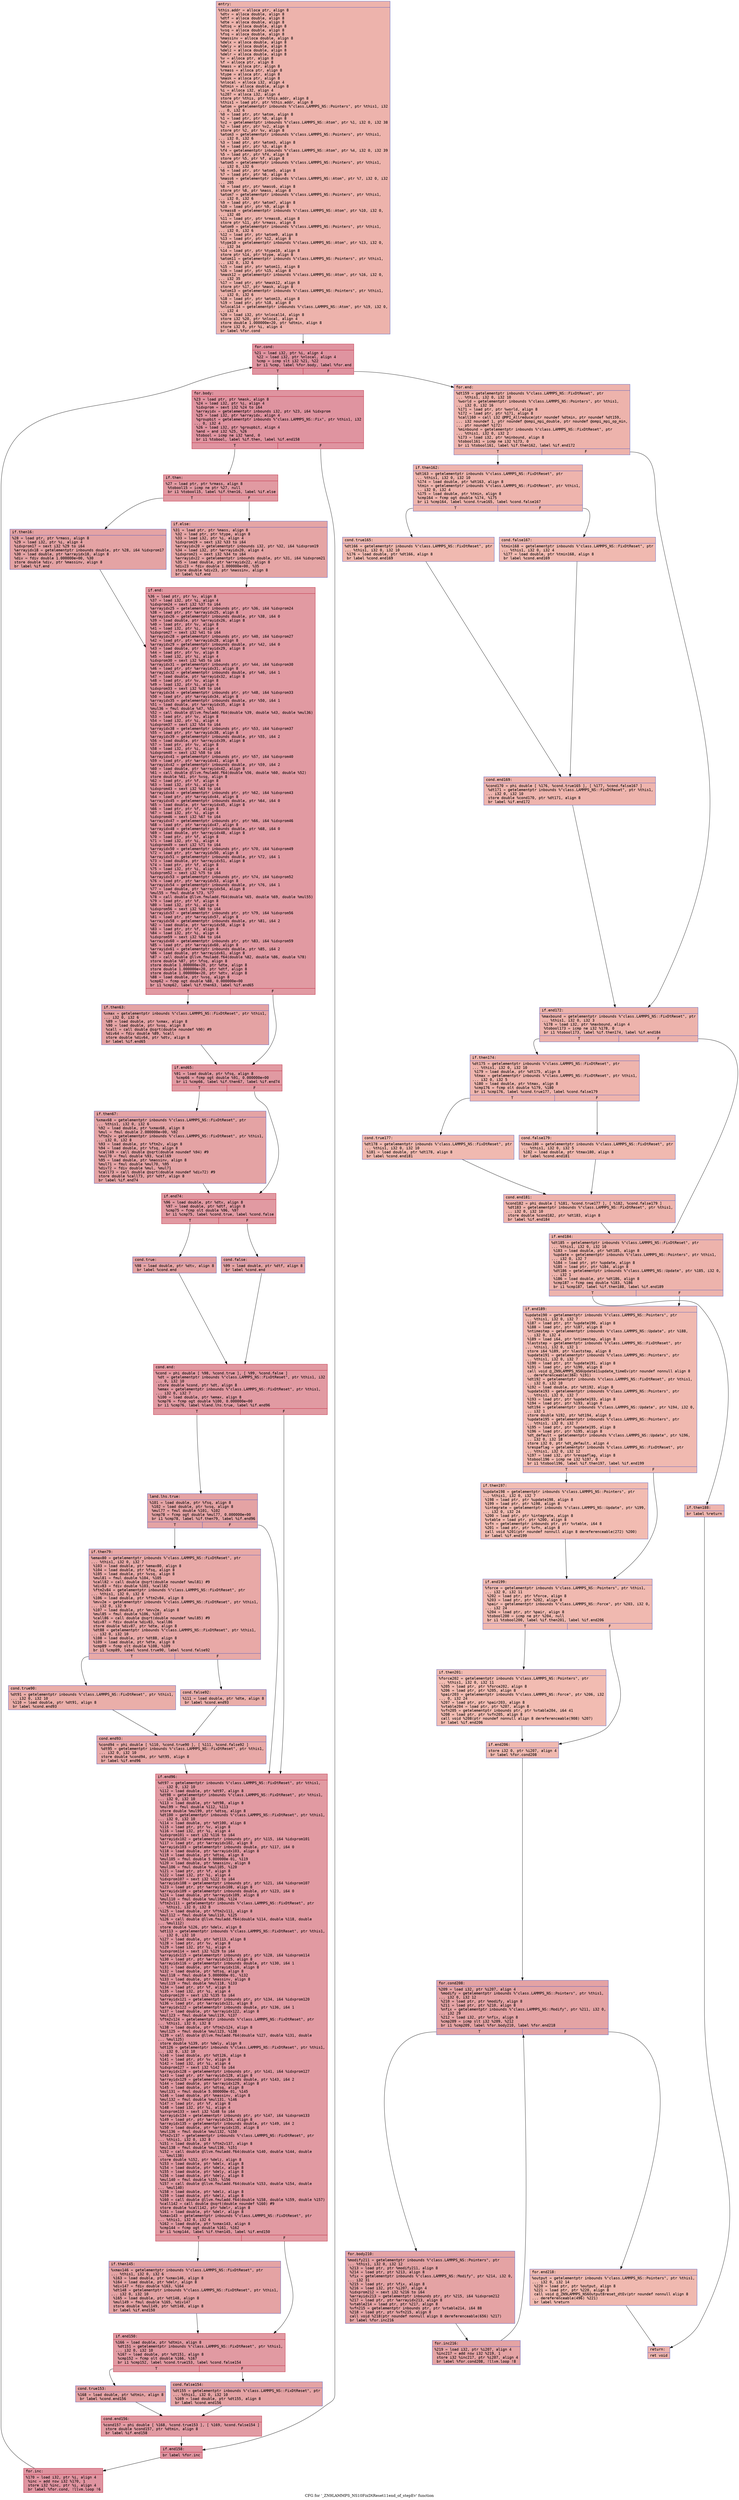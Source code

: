 digraph "CFG for '_ZN9LAMMPS_NS10FixDtReset11end_of_stepEv' function" {
	label="CFG for '_ZN9LAMMPS_NS10FixDtReset11end_of_stepEv' function";

	Node0x55ad93bd1af0 [shape=record,color="#3d50c3ff", style=filled, fillcolor="#d6524470" fontname="Courier",label="{entry:\l|  %this.addr = alloca ptr, align 8\l  %dtv = alloca double, align 8\l  %dtf = alloca double, align 8\l  %dte = alloca double, align 8\l  %dtsq = alloca double, align 8\l  %vsq = alloca double, align 8\l  %fsq = alloca double, align 8\l  %massinv = alloca double, align 8\l  %delx = alloca double, align 8\l  %dely = alloca double, align 8\l  %delz = alloca double, align 8\l  %delr = alloca double, align 8\l  %v = alloca ptr, align 8\l  %f = alloca ptr, align 8\l  %mass = alloca ptr, align 8\l  %rmass = alloca ptr, align 8\l  %type = alloca ptr, align 8\l  %mask = alloca ptr, align 8\l  %nlocal = alloca i32, align 4\l  %dtmin = alloca double, align 8\l  %i = alloca i32, align 4\l  %i207 = alloca i32, align 4\l  store ptr %this, ptr %this.addr, align 8\l  %this1 = load ptr, ptr %this.addr, align 8\l  %atom = getelementptr inbounds %\"class.LAMMPS_NS::Pointers\", ptr %this1, i32\l... 0, i32 6\l  %0 = load ptr, ptr %atom, align 8\l  %1 = load ptr, ptr %0, align 8\l  %v2 = getelementptr inbounds %\"class.LAMMPS_NS::Atom\", ptr %1, i32 0, i32 38\l  %2 = load ptr, ptr %v2, align 8\l  store ptr %2, ptr %v, align 8\l  %atom3 = getelementptr inbounds %\"class.LAMMPS_NS::Pointers\", ptr %this1,\l... i32 0, i32 6\l  %3 = load ptr, ptr %atom3, align 8\l  %4 = load ptr, ptr %3, align 8\l  %f4 = getelementptr inbounds %\"class.LAMMPS_NS::Atom\", ptr %4, i32 0, i32 39\l  %5 = load ptr, ptr %f4, align 8\l  store ptr %5, ptr %f, align 8\l  %atom5 = getelementptr inbounds %\"class.LAMMPS_NS::Pointers\", ptr %this1,\l... i32 0, i32 6\l  %6 = load ptr, ptr %atom5, align 8\l  %7 = load ptr, ptr %6, align 8\l  %mass6 = getelementptr inbounds %\"class.LAMMPS_NS::Atom\", ptr %7, i32 0, i32\l... 205\l  %8 = load ptr, ptr %mass6, align 8\l  store ptr %8, ptr %mass, align 8\l  %atom7 = getelementptr inbounds %\"class.LAMMPS_NS::Pointers\", ptr %this1,\l... i32 0, i32 6\l  %9 = load ptr, ptr %atom7, align 8\l  %10 = load ptr, ptr %9, align 8\l  %rmass8 = getelementptr inbounds %\"class.LAMMPS_NS::Atom\", ptr %10, i32 0,\l... i32 40\l  %11 = load ptr, ptr %rmass8, align 8\l  store ptr %11, ptr %rmass, align 8\l  %atom9 = getelementptr inbounds %\"class.LAMMPS_NS::Pointers\", ptr %this1,\l... i32 0, i32 6\l  %12 = load ptr, ptr %atom9, align 8\l  %13 = load ptr, ptr %12, align 8\l  %type10 = getelementptr inbounds %\"class.LAMMPS_NS::Atom\", ptr %13, i32 0,\l... i32 34\l  %14 = load ptr, ptr %type10, align 8\l  store ptr %14, ptr %type, align 8\l  %atom11 = getelementptr inbounds %\"class.LAMMPS_NS::Pointers\", ptr %this1,\l... i32 0, i32 6\l  %15 = load ptr, ptr %atom11, align 8\l  %16 = load ptr, ptr %15, align 8\l  %mask12 = getelementptr inbounds %\"class.LAMMPS_NS::Atom\", ptr %16, i32 0,\l... i32 35\l  %17 = load ptr, ptr %mask12, align 8\l  store ptr %17, ptr %mask, align 8\l  %atom13 = getelementptr inbounds %\"class.LAMMPS_NS::Pointers\", ptr %this1,\l... i32 0, i32 6\l  %18 = load ptr, ptr %atom13, align 8\l  %19 = load ptr, ptr %18, align 8\l  %nlocal14 = getelementptr inbounds %\"class.LAMMPS_NS::Atom\", ptr %19, i32 0,\l... i32 4\l  %20 = load i32, ptr %nlocal14, align 8\l  store i32 %20, ptr %nlocal, align 4\l  store double 1.000000e+20, ptr %dtmin, align 8\l  store i32 0, ptr %i, align 4\l  br label %for.cond\l}"];
	Node0x55ad93bd1af0 -> Node0x55ad93bd4d90[tooltip="entry -> for.cond\nProbability 100.00%" ];
	Node0x55ad93bd4d90 [shape=record,color="#b70d28ff", style=filled, fillcolor="#b70d2870" fontname="Courier",label="{for.cond:\l|  %21 = load i32, ptr %i, align 4\l  %22 = load i32, ptr %nlocal, align 4\l  %cmp = icmp slt i32 %21, %22\l  br i1 %cmp, label %for.body, label %for.end\l|{<s0>T|<s1>F}}"];
	Node0x55ad93bd4d90:s0 -> Node0x55ad93bd5010[tooltip="for.cond -> for.body\nProbability 96.88%" ];
	Node0x55ad93bd4d90:s1 -> Node0x55ad93bd5090[tooltip="for.cond -> for.end\nProbability 3.12%" ];
	Node0x55ad93bd5010 [shape=record,color="#b70d28ff", style=filled, fillcolor="#b70d2870" fontname="Courier",label="{for.body:\l|  %23 = load ptr, ptr %mask, align 8\l  %24 = load i32, ptr %i, align 4\l  %idxprom = sext i32 %24 to i64\l  %arrayidx = getelementptr inbounds i32, ptr %23, i64 %idxprom\l  %25 = load i32, ptr %arrayidx, align 4\l  %groupbit = getelementptr inbounds %\"class.LAMMPS_NS::Fix\", ptr %this1, i32\l... 0, i32 4\l  %26 = load i32, ptr %groupbit, align 4\l  %and = and i32 %25, %26\l  %tobool = icmp ne i32 %and, 0\l  br i1 %tobool, label %if.then, label %if.end158\l|{<s0>T|<s1>F}}"];
	Node0x55ad93bd5010:s0 -> Node0x55ad93bd5760[tooltip="for.body -> if.then\nProbability 62.50%" ];
	Node0x55ad93bd5010:s1 -> Node0x55ad93bd5df0[tooltip="for.body -> if.end158\nProbability 37.50%" ];
	Node0x55ad93bd5760 [shape=record,color="#b70d28ff", style=filled, fillcolor="#bb1b2c70" fontname="Courier",label="{if.then:\l|  %27 = load ptr, ptr %rmass, align 8\l  %tobool15 = icmp ne ptr %27, null\l  br i1 %tobool15, label %if.then16, label %if.else\l|{<s0>T|<s1>F}}"];
	Node0x55ad93bd5760:s0 -> Node0x55ad93bd6060[tooltip="if.then -> if.then16\nProbability 62.50%" ];
	Node0x55ad93bd5760:s1 -> Node0x55ad93bd60e0[tooltip="if.then -> if.else\nProbability 37.50%" ];
	Node0x55ad93bd6060 [shape=record,color="#3d50c3ff", style=filled, fillcolor="#c32e3170" fontname="Courier",label="{if.then16:\l|  %28 = load ptr, ptr %rmass, align 8\l  %29 = load i32, ptr %i, align 4\l  %idxprom17 = sext i32 %29 to i64\l  %arrayidx18 = getelementptr inbounds double, ptr %28, i64 %idxprom17\l  %30 = load double, ptr %arrayidx18, align 8\l  %div = fdiv double 1.000000e+00, %30\l  store double %div, ptr %massinv, align 8\l  br label %if.end\l}"];
	Node0x55ad93bd6060 -> Node0x55ad93bd6640[tooltip="if.then16 -> if.end\nProbability 100.00%" ];
	Node0x55ad93bd60e0 [shape=record,color="#3d50c3ff", style=filled, fillcolor="#c5333470" fontname="Courier",label="{if.else:\l|  %31 = load ptr, ptr %mass, align 8\l  %32 = load ptr, ptr %type, align 8\l  %33 = load i32, ptr %i, align 4\l  %idxprom19 = sext i32 %33 to i64\l  %arrayidx20 = getelementptr inbounds i32, ptr %32, i64 %idxprom19\l  %34 = load i32, ptr %arrayidx20, align 4\l  %idxprom21 = sext i32 %34 to i64\l  %arrayidx22 = getelementptr inbounds double, ptr %31, i64 %idxprom21\l  %35 = load double, ptr %arrayidx22, align 8\l  %div23 = fdiv double 1.000000e+00, %35\l  store double %div23, ptr %massinv, align 8\l  br label %if.end\l}"];
	Node0x55ad93bd60e0 -> Node0x55ad93bd6640[tooltip="if.else -> if.end\nProbability 100.00%" ];
	Node0x55ad93bd6640 [shape=record,color="#b70d28ff", style=filled, fillcolor="#bb1b2c70" fontname="Courier",label="{if.end:\l|  %36 = load ptr, ptr %v, align 8\l  %37 = load i32, ptr %i, align 4\l  %idxprom24 = sext i32 %37 to i64\l  %arrayidx25 = getelementptr inbounds ptr, ptr %36, i64 %idxprom24\l  %38 = load ptr, ptr %arrayidx25, align 8\l  %arrayidx26 = getelementptr inbounds double, ptr %38, i64 0\l  %39 = load double, ptr %arrayidx26, align 8\l  %40 = load ptr, ptr %v, align 8\l  %41 = load i32, ptr %i, align 4\l  %idxprom27 = sext i32 %41 to i64\l  %arrayidx28 = getelementptr inbounds ptr, ptr %40, i64 %idxprom27\l  %42 = load ptr, ptr %arrayidx28, align 8\l  %arrayidx29 = getelementptr inbounds double, ptr %42, i64 0\l  %43 = load double, ptr %arrayidx29, align 8\l  %44 = load ptr, ptr %v, align 8\l  %45 = load i32, ptr %i, align 4\l  %idxprom30 = sext i32 %45 to i64\l  %arrayidx31 = getelementptr inbounds ptr, ptr %44, i64 %idxprom30\l  %46 = load ptr, ptr %arrayidx31, align 8\l  %arrayidx32 = getelementptr inbounds double, ptr %46, i64 1\l  %47 = load double, ptr %arrayidx32, align 8\l  %48 = load ptr, ptr %v, align 8\l  %49 = load i32, ptr %i, align 4\l  %idxprom33 = sext i32 %49 to i64\l  %arrayidx34 = getelementptr inbounds ptr, ptr %48, i64 %idxprom33\l  %50 = load ptr, ptr %arrayidx34, align 8\l  %arrayidx35 = getelementptr inbounds double, ptr %50, i64 1\l  %51 = load double, ptr %arrayidx35, align 8\l  %mul36 = fmul double %47, %51\l  %52 = call double @llvm.fmuladd.f64(double %39, double %43, double %mul36)\l  %53 = load ptr, ptr %v, align 8\l  %54 = load i32, ptr %i, align 4\l  %idxprom37 = sext i32 %54 to i64\l  %arrayidx38 = getelementptr inbounds ptr, ptr %53, i64 %idxprom37\l  %55 = load ptr, ptr %arrayidx38, align 8\l  %arrayidx39 = getelementptr inbounds double, ptr %55, i64 2\l  %56 = load double, ptr %arrayidx39, align 8\l  %57 = load ptr, ptr %v, align 8\l  %58 = load i32, ptr %i, align 4\l  %idxprom40 = sext i32 %58 to i64\l  %arrayidx41 = getelementptr inbounds ptr, ptr %57, i64 %idxprom40\l  %59 = load ptr, ptr %arrayidx41, align 8\l  %arrayidx42 = getelementptr inbounds double, ptr %59, i64 2\l  %60 = load double, ptr %arrayidx42, align 8\l  %61 = call double @llvm.fmuladd.f64(double %56, double %60, double %52)\l  store double %61, ptr %vsq, align 8\l  %62 = load ptr, ptr %f, align 8\l  %63 = load i32, ptr %i, align 4\l  %idxprom43 = sext i32 %63 to i64\l  %arrayidx44 = getelementptr inbounds ptr, ptr %62, i64 %idxprom43\l  %64 = load ptr, ptr %arrayidx44, align 8\l  %arrayidx45 = getelementptr inbounds double, ptr %64, i64 0\l  %65 = load double, ptr %arrayidx45, align 8\l  %66 = load ptr, ptr %f, align 8\l  %67 = load i32, ptr %i, align 4\l  %idxprom46 = sext i32 %67 to i64\l  %arrayidx47 = getelementptr inbounds ptr, ptr %66, i64 %idxprom46\l  %68 = load ptr, ptr %arrayidx47, align 8\l  %arrayidx48 = getelementptr inbounds double, ptr %68, i64 0\l  %69 = load double, ptr %arrayidx48, align 8\l  %70 = load ptr, ptr %f, align 8\l  %71 = load i32, ptr %i, align 4\l  %idxprom49 = sext i32 %71 to i64\l  %arrayidx50 = getelementptr inbounds ptr, ptr %70, i64 %idxprom49\l  %72 = load ptr, ptr %arrayidx50, align 8\l  %arrayidx51 = getelementptr inbounds double, ptr %72, i64 1\l  %73 = load double, ptr %arrayidx51, align 8\l  %74 = load ptr, ptr %f, align 8\l  %75 = load i32, ptr %i, align 4\l  %idxprom52 = sext i32 %75 to i64\l  %arrayidx53 = getelementptr inbounds ptr, ptr %74, i64 %idxprom52\l  %76 = load ptr, ptr %arrayidx53, align 8\l  %arrayidx54 = getelementptr inbounds double, ptr %76, i64 1\l  %77 = load double, ptr %arrayidx54, align 8\l  %mul55 = fmul double %73, %77\l  %78 = call double @llvm.fmuladd.f64(double %65, double %69, double %mul55)\l  %79 = load ptr, ptr %f, align 8\l  %80 = load i32, ptr %i, align 4\l  %idxprom56 = sext i32 %80 to i64\l  %arrayidx57 = getelementptr inbounds ptr, ptr %79, i64 %idxprom56\l  %81 = load ptr, ptr %arrayidx57, align 8\l  %arrayidx58 = getelementptr inbounds double, ptr %81, i64 2\l  %82 = load double, ptr %arrayidx58, align 8\l  %83 = load ptr, ptr %f, align 8\l  %84 = load i32, ptr %i, align 4\l  %idxprom59 = sext i32 %84 to i64\l  %arrayidx60 = getelementptr inbounds ptr, ptr %83, i64 %idxprom59\l  %85 = load ptr, ptr %arrayidx60, align 8\l  %arrayidx61 = getelementptr inbounds double, ptr %85, i64 2\l  %86 = load double, ptr %arrayidx61, align 8\l  %87 = call double @llvm.fmuladd.f64(double %82, double %86, double %78)\l  store double %87, ptr %fsq, align 8\l  store double 1.000000e+20, ptr %dte, align 8\l  store double 1.000000e+20, ptr %dtf, align 8\l  store double 1.000000e+20, ptr %dtv, align 8\l  %88 = load double, ptr %vsq, align 8\l  %cmp62 = fcmp ogt double %88, 0.000000e+00\l  br i1 %cmp62, label %if.then63, label %if.end65\l|{<s0>T|<s1>F}}"];
	Node0x55ad93bd6640:s0 -> Node0x55ad93bdb7d0[tooltip="if.end -> if.then63\nProbability 50.00%" ];
	Node0x55ad93bd6640:s1 -> Node0x55ad93bdb820[tooltip="if.end -> if.end65\nProbability 50.00%" ];
	Node0x55ad93bdb7d0 [shape=record,color="#3d50c3ff", style=filled, fillcolor="#c32e3170" fontname="Courier",label="{if.then63:\l|  %xmax = getelementptr inbounds %\"class.LAMMPS_NS::FixDtReset\", ptr %this1,\l... i32 0, i32 6\l  %89 = load double, ptr %xmax, align 8\l  %90 = load double, ptr %vsq, align 8\l  %call = call double @sqrt(double noundef %90) #9\l  %div64 = fdiv double %89, %call\l  store double %div64, ptr %dtv, align 8\l  br label %if.end65\l}"];
	Node0x55ad93bdb7d0 -> Node0x55ad93bdb820[tooltip="if.then63 -> if.end65\nProbability 100.00%" ];
	Node0x55ad93bdb820 [shape=record,color="#b70d28ff", style=filled, fillcolor="#bb1b2c70" fontname="Courier",label="{if.end65:\l|  %91 = load double, ptr %fsq, align 8\l  %cmp66 = fcmp ogt double %91, 0.000000e+00\l  br i1 %cmp66, label %if.then67, label %if.end74\l|{<s0>T|<s1>F}}"];
	Node0x55ad93bdb820:s0 -> Node0x55ad93bdbf80[tooltip="if.end65 -> if.then67\nProbability 50.00%" ];
	Node0x55ad93bdb820:s1 -> Node0x55ad93bdc000[tooltip="if.end65 -> if.end74\nProbability 50.00%" ];
	Node0x55ad93bdbf80 [shape=record,color="#3d50c3ff", style=filled, fillcolor="#c32e3170" fontname="Courier",label="{if.then67:\l|  %xmax68 = getelementptr inbounds %\"class.LAMMPS_NS::FixDtReset\", ptr\l... %this1, i32 0, i32 6\l  %92 = load double, ptr %xmax68, align 8\l  %mul = fmul double 2.000000e+00, %92\l  %ftm2v = getelementptr inbounds %\"class.LAMMPS_NS::FixDtReset\", ptr %this1,\l... i32 0, i32 8\l  %93 = load double, ptr %ftm2v, align 8\l  %94 = load double, ptr %fsq, align 8\l  %call69 = call double @sqrt(double noundef %94) #9\l  %mul70 = fmul double %93, %call69\l  %95 = load double, ptr %massinv, align 8\l  %mul71 = fmul double %mul70, %95\l  %div72 = fdiv double %mul, %mul71\l  %call73 = call double @sqrt(double noundef %div72) #9\l  store double %call73, ptr %dtf, align 8\l  br label %if.end74\l}"];
	Node0x55ad93bdbf80 -> Node0x55ad93bdc000[tooltip="if.then67 -> if.end74\nProbability 100.00%" ];
	Node0x55ad93bdc000 [shape=record,color="#b70d28ff", style=filled, fillcolor="#bb1b2c70" fontname="Courier",label="{if.end74:\l|  %96 = load double, ptr %dtv, align 8\l  %97 = load double, ptr %dtf, align 8\l  %cmp75 = fcmp olt double %96, %97\l  br i1 %cmp75, label %cond.true, label %cond.false\l|{<s0>T|<s1>F}}"];
	Node0x55ad93bdc000:s0 -> Node0x55ad93bd80b0[tooltip="if.end74 -> cond.true\nProbability 50.00%" ];
	Node0x55ad93bdc000:s1 -> Node0x55ad93bd8130[tooltip="if.end74 -> cond.false\nProbability 50.00%" ];
	Node0x55ad93bd80b0 [shape=record,color="#3d50c3ff", style=filled, fillcolor="#c32e3170" fontname="Courier",label="{cond.true:\l|  %98 = load double, ptr %dtv, align 8\l  br label %cond.end\l}"];
	Node0x55ad93bd80b0 -> Node0x55ad93bd82e0[tooltip="cond.true -> cond.end\nProbability 100.00%" ];
	Node0x55ad93bd8130 [shape=record,color="#3d50c3ff", style=filled, fillcolor="#c32e3170" fontname="Courier",label="{cond.false:\l|  %99 = load double, ptr %dtf, align 8\l  br label %cond.end\l}"];
	Node0x55ad93bd8130 -> Node0x55ad93bd82e0[tooltip="cond.false -> cond.end\nProbability 100.00%" ];
	Node0x55ad93bd82e0 [shape=record,color="#b70d28ff", style=filled, fillcolor="#bb1b2c70" fontname="Courier",label="{cond.end:\l|  %cond = phi double [ %98, %cond.true ], [ %99, %cond.false ]\l  %dt = getelementptr inbounds %\"class.LAMMPS_NS::FixDtReset\", ptr %this1, i32\l... 0, i32 10\l  store double %cond, ptr %dt, align 8\l  %emax = getelementptr inbounds %\"class.LAMMPS_NS::FixDtReset\", ptr %this1,\l... i32 0, i32 7\l  %100 = load double, ptr %emax, align 8\l  %cmp76 = fcmp ogt double %100, 0.000000e+00\l  br i1 %cmp76, label %land.lhs.true, label %if.end96\l|{<s0>T|<s1>F}}"];
	Node0x55ad93bd82e0:s0 -> Node0x55ad93bddd40[tooltip="cond.end -> land.lhs.true\nProbability 50.00%" ];
	Node0x55ad93bd82e0:s1 -> Node0x55ad93bdde20[tooltip="cond.end -> if.end96\nProbability 50.00%" ];
	Node0x55ad93bddd40 [shape=record,color="#3d50c3ff", style=filled, fillcolor="#c32e3170" fontname="Courier",label="{land.lhs.true:\l|  %101 = load double, ptr %fsq, align 8\l  %102 = load double, ptr %vsq, align 8\l  %mul77 = fmul double %101, %102\l  %cmp78 = fcmp ogt double %mul77, 0.000000e+00\l  br i1 %cmp78, label %if.then79, label %if.end96\l|{<s0>T|<s1>F}}"];
	Node0x55ad93bddd40:s0 -> Node0x55ad93bde210[tooltip="land.lhs.true -> if.then79\nProbability 50.00%" ];
	Node0x55ad93bddd40:s1 -> Node0x55ad93bdde20[tooltip="land.lhs.true -> if.end96\nProbability 50.00%" ];
	Node0x55ad93bde210 [shape=record,color="#3d50c3ff", style=filled, fillcolor="#ca3b3770" fontname="Courier",label="{if.then79:\l|  %emax80 = getelementptr inbounds %\"class.LAMMPS_NS::FixDtReset\", ptr\l... %this1, i32 0, i32 7\l  %103 = load double, ptr %emax80, align 8\l  %104 = load double, ptr %fsq, align 8\l  %105 = load double, ptr %vsq, align 8\l  %mul81 = fmul double %104, %105\l  %call82 = call double @sqrt(double noundef %mul81) #9\l  %div83 = fdiv double %103, %call82\l  %ftm2v84 = getelementptr inbounds %\"class.LAMMPS_NS::FixDtReset\", ptr\l... %this1, i32 0, i32 8\l  %106 = load double, ptr %ftm2v84, align 8\l  %mvv2e = getelementptr inbounds %\"class.LAMMPS_NS::FixDtReset\", ptr %this1,\l... i32 0, i32 9\l  %107 = load double, ptr %mvv2e, align 8\l  %mul85 = fmul double %106, %107\l  %call86 = call double @sqrt(double noundef %mul85) #9\l  %div87 = fdiv double %div83, %call86\l  store double %div87, ptr %dte, align 8\l  %dt88 = getelementptr inbounds %\"class.LAMMPS_NS::FixDtReset\", ptr %this1,\l... i32 0, i32 10\l  %108 = load double, ptr %dt88, align 8\l  %109 = load double, ptr %dte, align 8\l  %cmp89 = fcmp olt double %108, %109\l  br i1 %cmp89, label %cond.true90, label %cond.false92\l|{<s0>T|<s1>F}}"];
	Node0x55ad93bde210:s0 -> Node0x55ad93bdf0b0[tooltip="if.then79 -> cond.true90\nProbability 50.00%" ];
	Node0x55ad93bde210:s1 -> Node0x55ad93bdf130[tooltip="if.then79 -> cond.false92\nProbability 50.00%" ];
	Node0x55ad93bdf0b0 [shape=record,color="#3d50c3ff", style=filled, fillcolor="#d0473d70" fontname="Courier",label="{cond.true90:\l|  %dt91 = getelementptr inbounds %\"class.LAMMPS_NS::FixDtReset\", ptr %this1,\l... i32 0, i32 10\l  %110 = load double, ptr %dt91, align 8\l  br label %cond.end93\l}"];
	Node0x55ad93bdf0b0 -> Node0x55ad93bdf420[tooltip="cond.true90 -> cond.end93\nProbability 100.00%" ];
	Node0x55ad93bdf130 [shape=record,color="#3d50c3ff", style=filled, fillcolor="#d0473d70" fontname="Courier",label="{cond.false92:\l|  %111 = load double, ptr %dte, align 8\l  br label %cond.end93\l}"];
	Node0x55ad93bdf130 -> Node0x55ad93bdf420[tooltip="cond.false92 -> cond.end93\nProbability 100.00%" ];
	Node0x55ad93bdf420 [shape=record,color="#3d50c3ff", style=filled, fillcolor="#ca3b3770" fontname="Courier",label="{cond.end93:\l|  %cond94 = phi double [ %110, %cond.true90 ], [ %111, %cond.false92 ]\l  %dt95 = getelementptr inbounds %\"class.LAMMPS_NS::FixDtReset\", ptr %this1,\l... i32 0, i32 10\l  store double %cond94, ptr %dt95, align 8\l  br label %if.end96\l}"];
	Node0x55ad93bdf420 -> Node0x55ad93bdde20[tooltip="cond.end93 -> if.end96\nProbability 100.00%" ];
	Node0x55ad93bdde20 [shape=record,color="#b70d28ff", style=filled, fillcolor="#bb1b2c70" fontname="Courier",label="{if.end96:\l|  %dt97 = getelementptr inbounds %\"class.LAMMPS_NS::FixDtReset\", ptr %this1,\l... i32 0, i32 10\l  %112 = load double, ptr %dt97, align 8\l  %dt98 = getelementptr inbounds %\"class.LAMMPS_NS::FixDtReset\", ptr %this1,\l... i32 0, i32 10\l  %113 = load double, ptr %dt98, align 8\l  %mul99 = fmul double %112, %113\l  store double %mul99, ptr %dtsq, align 8\l  %dt100 = getelementptr inbounds %\"class.LAMMPS_NS::FixDtReset\", ptr %this1,\l... i32 0, i32 10\l  %114 = load double, ptr %dt100, align 8\l  %115 = load ptr, ptr %v, align 8\l  %116 = load i32, ptr %i, align 4\l  %idxprom101 = sext i32 %116 to i64\l  %arrayidx102 = getelementptr inbounds ptr, ptr %115, i64 %idxprom101\l  %117 = load ptr, ptr %arrayidx102, align 8\l  %arrayidx103 = getelementptr inbounds double, ptr %117, i64 0\l  %118 = load double, ptr %arrayidx103, align 8\l  %119 = load double, ptr %dtsq, align 8\l  %mul105 = fmul double 5.000000e-01, %119\l  %120 = load double, ptr %massinv, align 8\l  %mul106 = fmul double %mul105, %120\l  %121 = load ptr, ptr %f, align 8\l  %122 = load i32, ptr %i, align 4\l  %idxprom107 = sext i32 %122 to i64\l  %arrayidx108 = getelementptr inbounds ptr, ptr %121, i64 %idxprom107\l  %123 = load ptr, ptr %arrayidx108, align 8\l  %arrayidx109 = getelementptr inbounds double, ptr %123, i64 0\l  %124 = load double, ptr %arrayidx109, align 8\l  %mul110 = fmul double %mul106, %124\l  %ftm2v111 = getelementptr inbounds %\"class.LAMMPS_NS::FixDtReset\", ptr\l... %this1, i32 0, i32 8\l  %125 = load double, ptr %ftm2v111, align 8\l  %mul112 = fmul double %mul110, %125\l  %126 = call double @llvm.fmuladd.f64(double %114, double %118, double\l... %mul112)\l  store double %126, ptr %delx, align 8\l  %dt113 = getelementptr inbounds %\"class.LAMMPS_NS::FixDtReset\", ptr %this1,\l... i32 0, i32 10\l  %127 = load double, ptr %dt113, align 8\l  %128 = load ptr, ptr %v, align 8\l  %129 = load i32, ptr %i, align 4\l  %idxprom114 = sext i32 %129 to i64\l  %arrayidx115 = getelementptr inbounds ptr, ptr %128, i64 %idxprom114\l  %130 = load ptr, ptr %arrayidx115, align 8\l  %arrayidx116 = getelementptr inbounds double, ptr %130, i64 1\l  %131 = load double, ptr %arrayidx116, align 8\l  %132 = load double, ptr %dtsq, align 8\l  %mul118 = fmul double 5.000000e-01, %132\l  %133 = load double, ptr %massinv, align 8\l  %mul119 = fmul double %mul118, %133\l  %134 = load ptr, ptr %f, align 8\l  %135 = load i32, ptr %i, align 4\l  %idxprom120 = sext i32 %135 to i64\l  %arrayidx121 = getelementptr inbounds ptr, ptr %134, i64 %idxprom120\l  %136 = load ptr, ptr %arrayidx121, align 8\l  %arrayidx122 = getelementptr inbounds double, ptr %136, i64 1\l  %137 = load double, ptr %arrayidx122, align 8\l  %mul123 = fmul double %mul119, %137\l  %ftm2v124 = getelementptr inbounds %\"class.LAMMPS_NS::FixDtReset\", ptr\l... %this1, i32 0, i32 8\l  %138 = load double, ptr %ftm2v124, align 8\l  %mul125 = fmul double %mul123, %138\l  %139 = call double @llvm.fmuladd.f64(double %127, double %131, double\l... %mul125)\l  store double %139, ptr %dely, align 8\l  %dt126 = getelementptr inbounds %\"class.LAMMPS_NS::FixDtReset\", ptr %this1,\l... i32 0, i32 10\l  %140 = load double, ptr %dt126, align 8\l  %141 = load ptr, ptr %v, align 8\l  %142 = load i32, ptr %i, align 4\l  %idxprom127 = sext i32 %142 to i64\l  %arrayidx128 = getelementptr inbounds ptr, ptr %141, i64 %idxprom127\l  %143 = load ptr, ptr %arrayidx128, align 8\l  %arrayidx129 = getelementptr inbounds double, ptr %143, i64 2\l  %144 = load double, ptr %arrayidx129, align 8\l  %145 = load double, ptr %dtsq, align 8\l  %mul131 = fmul double 5.000000e-01, %145\l  %146 = load double, ptr %massinv, align 8\l  %mul132 = fmul double %mul131, %146\l  %147 = load ptr, ptr %f, align 8\l  %148 = load i32, ptr %i, align 4\l  %idxprom133 = sext i32 %148 to i64\l  %arrayidx134 = getelementptr inbounds ptr, ptr %147, i64 %idxprom133\l  %149 = load ptr, ptr %arrayidx134, align 8\l  %arrayidx135 = getelementptr inbounds double, ptr %149, i64 2\l  %150 = load double, ptr %arrayidx135, align 8\l  %mul136 = fmul double %mul132, %150\l  %ftm2v137 = getelementptr inbounds %\"class.LAMMPS_NS::FixDtReset\", ptr\l... %this1, i32 0, i32 8\l  %151 = load double, ptr %ftm2v137, align 8\l  %mul138 = fmul double %mul136, %151\l  %152 = call double @llvm.fmuladd.f64(double %140, double %144, double\l... %mul138)\l  store double %152, ptr %delz, align 8\l  %153 = load double, ptr %delx, align 8\l  %154 = load double, ptr %delx, align 8\l  %155 = load double, ptr %dely, align 8\l  %156 = load double, ptr %dely, align 8\l  %mul140 = fmul double %155, %156\l  %157 = call double @llvm.fmuladd.f64(double %153, double %154, double\l... %mul140)\l  %158 = load double, ptr %delz, align 8\l  %159 = load double, ptr %delz, align 8\l  %160 = call double @llvm.fmuladd.f64(double %158, double %159, double %157)\l  %call142 = call double @sqrt(double noundef %160) #9\l  store double %call142, ptr %delr, align 8\l  %161 = load double, ptr %delr, align 8\l  %xmax143 = getelementptr inbounds %\"class.LAMMPS_NS::FixDtReset\", ptr\l... %this1, i32 0, i32 6\l  %162 = load double, ptr %xmax143, align 8\l  %cmp144 = fcmp ogt double %161, %162\l  br i1 %cmp144, label %if.then145, label %if.end150\l|{<s0>T|<s1>F}}"];
	Node0x55ad93bdde20:s0 -> Node0x55ad93be3730[tooltip="if.end96 -> if.then145\nProbability 50.00%" ];
	Node0x55ad93bdde20:s1 -> Node0x55ad93be3780[tooltip="if.end96 -> if.end150\nProbability 50.00%" ];
	Node0x55ad93be3730 [shape=record,color="#3d50c3ff", style=filled, fillcolor="#c32e3170" fontname="Courier",label="{if.then145:\l|  %xmax146 = getelementptr inbounds %\"class.LAMMPS_NS::FixDtReset\", ptr\l... %this1, i32 0, i32 6\l  %163 = load double, ptr %xmax146, align 8\l  %164 = load double, ptr %delr, align 8\l  %div147 = fdiv double %163, %164\l  %dt148 = getelementptr inbounds %\"class.LAMMPS_NS::FixDtReset\", ptr %this1,\l... i32 0, i32 10\l  %165 = load double, ptr %dt148, align 8\l  %mul149 = fmul double %165, %div147\l  store double %mul149, ptr %dt148, align 8\l  br label %if.end150\l}"];
	Node0x55ad93be3730 -> Node0x55ad93be3780[tooltip="if.then145 -> if.end150\nProbability 100.00%" ];
	Node0x55ad93be3780 [shape=record,color="#b70d28ff", style=filled, fillcolor="#bb1b2c70" fontname="Courier",label="{if.end150:\l|  %166 = load double, ptr %dtmin, align 8\l  %dt151 = getelementptr inbounds %\"class.LAMMPS_NS::FixDtReset\", ptr %this1,\l... i32 0, i32 10\l  %167 = load double, ptr %dt151, align 8\l  %cmp152 = fcmp olt double %166, %167\l  br i1 %cmp152, label %cond.true153, label %cond.false154\l|{<s0>T|<s1>F}}"];
	Node0x55ad93be3780:s0 -> Node0x55ad93bdb020[tooltip="if.end150 -> cond.true153\nProbability 50.00%" ];
	Node0x55ad93be3780:s1 -> Node0x55ad93bdb0a0[tooltip="if.end150 -> cond.false154\nProbability 50.00%" ];
	Node0x55ad93bdb020 [shape=record,color="#3d50c3ff", style=filled, fillcolor="#c32e3170" fontname="Courier",label="{cond.true153:\l|  %168 = load double, ptr %dtmin, align 8\l  br label %cond.end156\l}"];
	Node0x55ad93bdb020 -> Node0x55ad93bdb250[tooltip="cond.true153 -> cond.end156\nProbability 100.00%" ];
	Node0x55ad93bdb0a0 [shape=record,color="#3d50c3ff", style=filled, fillcolor="#c32e3170" fontname="Courier",label="{cond.false154:\l|  %dt155 = getelementptr inbounds %\"class.LAMMPS_NS::FixDtReset\", ptr\l... %this1, i32 0, i32 10\l  %169 = load double, ptr %dt155, align 8\l  br label %cond.end156\l}"];
	Node0x55ad93bdb0a0 -> Node0x55ad93bdb250[tooltip="cond.false154 -> cond.end156\nProbability 100.00%" ];
	Node0x55ad93bdb250 [shape=record,color="#b70d28ff", style=filled, fillcolor="#bb1b2c70" fontname="Courier",label="{cond.end156:\l|  %cond157 = phi double [ %168, %cond.true153 ], [ %169, %cond.false154 ]\l  store double %cond157, ptr %dtmin, align 8\l  br label %if.end158\l}"];
	Node0x55ad93bdb250 -> Node0x55ad93bd5df0[tooltip="cond.end156 -> if.end158\nProbability 100.00%" ];
	Node0x55ad93bd5df0 [shape=record,color="#b70d28ff", style=filled, fillcolor="#b70d2870" fontname="Courier",label="{if.end158:\l|  br label %for.inc\l}"];
	Node0x55ad93bd5df0 -> Node0x55ad93be5360[tooltip="if.end158 -> for.inc\nProbability 100.00%" ];
	Node0x55ad93be5360 [shape=record,color="#b70d28ff", style=filled, fillcolor="#b70d2870" fontname="Courier",label="{for.inc:\l|  %170 = load i32, ptr %i, align 4\l  %inc = add nsw i32 %170, 1\l  store i32 %inc, ptr %i, align 4\l  br label %for.cond, !llvm.loop !6\l}"];
	Node0x55ad93be5360 -> Node0x55ad93bd4d90[tooltip="for.inc -> for.cond\nProbability 100.00%" ];
	Node0x55ad93bd5090 [shape=record,color="#3d50c3ff", style=filled, fillcolor="#d6524470" fontname="Courier",label="{for.end:\l|  %dt159 = getelementptr inbounds %\"class.LAMMPS_NS::FixDtReset\", ptr\l... %this1, i32 0, i32 10\l  %world = getelementptr inbounds %\"class.LAMMPS_NS::Pointers\", ptr %this1,\l... i32 0, i32 16\l  %171 = load ptr, ptr %world, align 8\l  %172 = load ptr, ptr %171, align 8\l  %call160 = call i32 @MPI_Allreduce(ptr noundef %dtmin, ptr noundef %dt159,\l... i32 noundef 1, ptr noundef @ompi_mpi_double, ptr noundef @ompi_mpi_op_min,\l... ptr noundef %172)\l  %minbound = getelementptr inbounds %\"class.LAMMPS_NS::FixDtReset\", ptr\l... %this1, i32 0, i32 2\l  %173 = load i32, ptr %minbound, align 8\l  %tobool161 = icmp ne i32 %173, 0\l  br i1 %tobool161, label %if.then162, label %if.end172\l|{<s0>T|<s1>F}}"];
	Node0x55ad93bd5090:s0 -> Node0x55ad93be6530[tooltip="for.end -> if.then162\nProbability 62.50%" ];
	Node0x55ad93bd5090:s1 -> Node0x55ad93be65b0[tooltip="for.end -> if.end172\nProbability 37.50%" ];
	Node0x55ad93be6530 [shape=record,color="#3d50c3ff", style=filled, fillcolor="#d8564670" fontname="Courier",label="{if.then162:\l|  %dt163 = getelementptr inbounds %\"class.LAMMPS_NS::FixDtReset\", ptr\l... %this1, i32 0, i32 10\l  %174 = load double, ptr %dt163, align 8\l  %tmin = getelementptr inbounds %\"class.LAMMPS_NS::FixDtReset\", ptr %this1,\l... i32 0, i32 4\l  %175 = load double, ptr %tmin, align 8\l  %cmp164 = fcmp ogt double %174, %175\l  br i1 %cmp164, label %cond.true165, label %cond.false167\l|{<s0>T|<s1>F}}"];
	Node0x55ad93be6530:s0 -> Node0x55ad93be6a90[tooltip="if.then162 -> cond.true165\nProbability 50.00%" ];
	Node0x55ad93be6530:s1 -> Node0x55ad93be6b10[tooltip="if.then162 -> cond.false167\nProbability 50.00%" ];
	Node0x55ad93be6a90 [shape=record,color="#3d50c3ff", style=filled, fillcolor="#de614d70" fontname="Courier",label="{cond.true165:\l|  %dt166 = getelementptr inbounds %\"class.LAMMPS_NS::FixDtReset\", ptr\l... %this1, i32 0, i32 10\l  %176 = load double, ptr %dt166, align 8\l  br label %cond.end169\l}"];
	Node0x55ad93be6a90 -> Node0x55ad93be6e00[tooltip="cond.true165 -> cond.end169\nProbability 100.00%" ];
	Node0x55ad93be6b10 [shape=record,color="#3d50c3ff", style=filled, fillcolor="#de614d70" fontname="Courier",label="{cond.false167:\l|  %tmin168 = getelementptr inbounds %\"class.LAMMPS_NS::FixDtReset\", ptr\l... %this1, i32 0, i32 4\l  %177 = load double, ptr %tmin168, align 8\l  br label %cond.end169\l}"];
	Node0x55ad93be6b10 -> Node0x55ad93be6e00[tooltip="cond.false167 -> cond.end169\nProbability 100.00%" ];
	Node0x55ad93be6e00 [shape=record,color="#3d50c3ff", style=filled, fillcolor="#d8564670" fontname="Courier",label="{cond.end169:\l|  %cond170 = phi double [ %176, %cond.true165 ], [ %177, %cond.false167 ]\l  %dt171 = getelementptr inbounds %\"class.LAMMPS_NS::FixDtReset\", ptr %this1,\l... i32 0, i32 10\l  store double %cond170, ptr %dt171, align 8\l  br label %if.end172\l}"];
	Node0x55ad93be6e00 -> Node0x55ad93be65b0[tooltip="cond.end169 -> if.end172\nProbability 100.00%" ];
	Node0x55ad93be65b0 [shape=record,color="#3d50c3ff", style=filled, fillcolor="#d6524470" fontname="Courier",label="{if.end172:\l|  %maxbound = getelementptr inbounds %\"class.LAMMPS_NS::FixDtReset\", ptr\l... %this1, i32 0, i32 3\l  %178 = load i32, ptr %maxbound, align 4\l  %tobool173 = icmp ne i32 %178, 0\l  br i1 %tobool173, label %if.then174, label %if.end184\l|{<s0>T|<s1>F}}"];
	Node0x55ad93be65b0:s0 -> Node0x55ad93be7500[tooltip="if.end172 -> if.then174\nProbability 62.50%" ];
	Node0x55ad93be65b0:s1 -> Node0x55ad93be7580[tooltip="if.end172 -> if.end184\nProbability 37.50%" ];
	Node0x55ad93be7500 [shape=record,color="#3d50c3ff", style=filled, fillcolor="#d8564670" fontname="Courier",label="{if.then174:\l|  %dt175 = getelementptr inbounds %\"class.LAMMPS_NS::FixDtReset\", ptr\l... %this1, i32 0, i32 10\l  %179 = load double, ptr %dt175, align 8\l  %tmax = getelementptr inbounds %\"class.LAMMPS_NS::FixDtReset\", ptr %this1,\l... i32 0, i32 5\l  %180 = load double, ptr %tmax, align 8\l  %cmp176 = fcmp olt double %179, %180\l  br i1 %cmp176, label %cond.true177, label %cond.false179\l|{<s0>T|<s1>F}}"];
	Node0x55ad93be7500:s0 -> Node0x55ad93be7a80[tooltip="if.then174 -> cond.true177\nProbability 50.00%" ];
	Node0x55ad93be7500:s1 -> Node0x55ad93be7b00[tooltip="if.then174 -> cond.false179\nProbability 50.00%" ];
	Node0x55ad93be7a80 [shape=record,color="#3d50c3ff", style=filled, fillcolor="#de614d70" fontname="Courier",label="{cond.true177:\l|  %dt178 = getelementptr inbounds %\"class.LAMMPS_NS::FixDtReset\", ptr\l... %this1, i32 0, i32 10\l  %181 = load double, ptr %dt178, align 8\l  br label %cond.end181\l}"];
	Node0x55ad93be7a80 -> Node0x55ad93be7df0[tooltip="cond.true177 -> cond.end181\nProbability 100.00%" ];
	Node0x55ad93be7b00 [shape=record,color="#3d50c3ff", style=filled, fillcolor="#de614d70" fontname="Courier",label="{cond.false179:\l|  %tmax180 = getelementptr inbounds %\"class.LAMMPS_NS::FixDtReset\", ptr\l... %this1, i32 0, i32 5\l  %182 = load double, ptr %tmax180, align 8\l  br label %cond.end181\l}"];
	Node0x55ad93be7b00 -> Node0x55ad93be7df0[tooltip="cond.false179 -> cond.end181\nProbability 100.00%" ];
	Node0x55ad93be7df0 [shape=record,color="#3d50c3ff", style=filled, fillcolor="#d8564670" fontname="Courier",label="{cond.end181:\l|  %cond182 = phi double [ %181, %cond.true177 ], [ %182, %cond.false179 ]\l  %dt183 = getelementptr inbounds %\"class.LAMMPS_NS::FixDtReset\", ptr %this1,\l... i32 0, i32 10\l  store double %cond182, ptr %dt183, align 8\l  br label %if.end184\l}"];
	Node0x55ad93be7df0 -> Node0x55ad93be7580[tooltip="cond.end181 -> if.end184\nProbability 100.00%" ];
	Node0x55ad93be7580 [shape=record,color="#3d50c3ff", style=filled, fillcolor="#d6524470" fontname="Courier",label="{if.end184:\l|  %dt185 = getelementptr inbounds %\"class.LAMMPS_NS::FixDtReset\", ptr\l... %this1, i32 0, i32 10\l  %183 = load double, ptr %dt185, align 8\l  %update = getelementptr inbounds %\"class.LAMMPS_NS::Pointers\", ptr %this1,\l... i32 0, i32 7\l  %184 = load ptr, ptr %update, align 8\l  %185 = load ptr, ptr %184, align 8\l  %dt186 = getelementptr inbounds %\"class.LAMMPS_NS::Update\", ptr %185, i32 0,\l... i32 1\l  %186 = load double, ptr %dt186, align 8\l  %cmp187 = fcmp oeq double %183, %186\l  br i1 %cmp187, label %if.then188, label %if.end189\l|{<s0>T|<s1>F}}"];
	Node0x55ad93be7580:s0 -> Node0x55ad93be8810[tooltip="if.end184 -> if.then188\nProbability 62.50%" ];
	Node0x55ad93be7580:s1 -> Node0x55ad93be8890[tooltip="if.end184 -> if.end189\nProbability 37.50%" ];
	Node0x55ad93be8810 [shape=record,color="#3d50c3ff", style=filled, fillcolor="#d8564670" fontname="Courier",label="{if.then188:\l|  br label %return\l}"];
	Node0x55ad93be8810 -> Node0x55ad93be8a20[tooltip="if.then188 -> return\nProbability 100.00%" ];
	Node0x55ad93be8890 [shape=record,color="#3d50c3ff", style=filled, fillcolor="#de614d70" fontname="Courier",label="{if.end189:\l|  %update190 = getelementptr inbounds %\"class.LAMMPS_NS::Pointers\", ptr\l... %this1, i32 0, i32 7\l  %187 = load ptr, ptr %update190, align 8\l  %188 = load ptr, ptr %187, align 8\l  %ntimestep = getelementptr inbounds %\"class.LAMMPS_NS::Update\", ptr %188,\l... i32 0, i32 4\l  %189 = load i64, ptr %ntimestep, align 8\l  %laststep = getelementptr inbounds %\"class.LAMMPS_NS::FixDtReset\", ptr\l... %this1, i32 0, i32 1\l  store i64 %189, ptr %laststep, align 8\l  %update191 = getelementptr inbounds %\"class.LAMMPS_NS::Pointers\", ptr\l... %this1, i32 0, i32 7\l  %190 = load ptr, ptr %update191, align 8\l  %191 = load ptr, ptr %190, align 8\l  call void @_ZN9LAMMPS_NS6Update11update_timeEv(ptr noundef nonnull align 8\l... dereferenceable(384) %191)\l  %dt192 = getelementptr inbounds %\"class.LAMMPS_NS::FixDtReset\", ptr %this1,\l... i32 0, i32 10\l  %192 = load double, ptr %dt192, align 8\l  %update193 = getelementptr inbounds %\"class.LAMMPS_NS::Pointers\", ptr\l... %this1, i32 0, i32 7\l  %193 = load ptr, ptr %update193, align 8\l  %194 = load ptr, ptr %193, align 8\l  %dt194 = getelementptr inbounds %\"class.LAMMPS_NS::Update\", ptr %194, i32 0,\l... i32 1\l  store double %192, ptr %dt194, align 8\l  %update195 = getelementptr inbounds %\"class.LAMMPS_NS::Pointers\", ptr\l... %this1, i32 0, i32 7\l  %195 = load ptr, ptr %update195, align 8\l  %196 = load ptr, ptr %195, align 8\l  %dt_default = getelementptr inbounds %\"class.LAMMPS_NS::Update\", ptr %196,\l... i32 0, i32 18\l  store i32 0, ptr %dt_default, align 4\l  %respaflag = getelementptr inbounds %\"class.LAMMPS_NS::FixDtReset\", ptr\l... %this1, i32 0, i32 12\l  %197 = load i32, ptr %respaflag, align 8\l  %tobool196 = icmp ne i32 %197, 0\l  br i1 %tobool196, label %if.then197, label %if.end199\l|{<s0>T|<s1>F}}"];
	Node0x55ad93be8890:s0 -> Node0x55ad93bdd4d0[tooltip="if.end189 -> if.then197\nProbability 62.50%" ];
	Node0x55ad93be8890:s1 -> Node0x55ad93bdd5b0[tooltip="if.end189 -> if.end199\nProbability 37.50%" ];
	Node0x55ad93bdd4d0 [shape=record,color="#3d50c3ff", style=filled, fillcolor="#e1675170" fontname="Courier",label="{if.then197:\l|  %update198 = getelementptr inbounds %\"class.LAMMPS_NS::Pointers\", ptr\l... %this1, i32 0, i32 7\l  %198 = load ptr, ptr %update198, align 8\l  %199 = load ptr, ptr %198, align 8\l  %integrate = getelementptr inbounds %\"class.LAMMPS_NS::Update\", ptr %199,\l... i32 0, i32 24\l  %200 = load ptr, ptr %integrate, align 8\l  %vtable = load ptr, ptr %200, align 8\l  %vfn = getelementptr inbounds ptr, ptr %vtable, i64 8\l  %201 = load ptr, ptr %vfn, align 8\l  call void %201(ptr noundef nonnull align 8 dereferenceable(272) %200)\l  br label %if.end199\l}"];
	Node0x55ad93bdd4d0 -> Node0x55ad93bdd5b0[tooltip="if.then197 -> if.end199\nProbability 100.00%" ];
	Node0x55ad93bdd5b0 [shape=record,color="#3d50c3ff", style=filled, fillcolor="#de614d70" fontname="Courier",label="{if.end199:\l|  %force = getelementptr inbounds %\"class.LAMMPS_NS::Pointers\", ptr %this1,\l... i32 0, i32 11\l  %202 = load ptr, ptr %force, align 8\l  %203 = load ptr, ptr %202, align 8\l  %pair = getelementptr inbounds %\"class.LAMMPS_NS::Force\", ptr %203, i32 0,\l... i32 24\l  %204 = load ptr, ptr %pair, align 8\l  %tobool200 = icmp ne ptr %204, null\l  br i1 %tobool200, label %if.then201, label %if.end206\l|{<s0>T|<s1>F}}"];
	Node0x55ad93bdd5b0:s0 -> Node0x55ad93bebc00[tooltip="if.end199 -> if.then201\nProbability 62.50%" ];
	Node0x55ad93bdd5b0:s1 -> Node0x55ad93bebc80[tooltip="if.end199 -> if.end206\nProbability 37.50%" ];
	Node0x55ad93bebc00 [shape=record,color="#3d50c3ff", style=filled, fillcolor="#e1675170" fontname="Courier",label="{if.then201:\l|  %force202 = getelementptr inbounds %\"class.LAMMPS_NS::Pointers\", ptr\l... %this1, i32 0, i32 11\l  %205 = load ptr, ptr %force202, align 8\l  %206 = load ptr, ptr %205, align 8\l  %pair203 = getelementptr inbounds %\"class.LAMMPS_NS::Force\", ptr %206, i32\l... 0, i32 24\l  %207 = load ptr, ptr %pair203, align 8\l  %vtable204 = load ptr, ptr %207, align 8\l  %vfn205 = getelementptr inbounds ptr, ptr %vtable204, i64 41\l  %208 = load ptr, ptr %vfn205, align 8\l  call void %208(ptr noundef nonnull align 8 dereferenceable(908) %207)\l  br label %if.end206\l}"];
	Node0x55ad93bebc00 -> Node0x55ad93bebc80[tooltip="if.then201 -> if.end206\nProbability 100.00%" ];
	Node0x55ad93bebc80 [shape=record,color="#3d50c3ff", style=filled, fillcolor="#de614d70" fontname="Courier",label="{if.end206:\l|  store i32 0, ptr %i207, align 4\l  br label %for.cond208\l}"];
	Node0x55ad93bebc80 -> Node0x55ad93bec5a0[tooltip="if.end206 -> for.cond208\nProbability 100.00%" ];
	Node0x55ad93bec5a0 [shape=record,color="#3d50c3ff", style=filled, fillcolor="#c32e3170" fontname="Courier",label="{for.cond208:\l|  %209 = load i32, ptr %i207, align 4\l  %modify = getelementptr inbounds %\"class.LAMMPS_NS::Pointers\", ptr %this1,\l... i32 0, i32 12\l  %210 = load ptr, ptr %modify, align 8\l  %211 = load ptr, ptr %210, align 8\l  %nfix = getelementptr inbounds %\"class.LAMMPS_NS::Modify\", ptr %211, i32 0,\l... i32 29\l  %212 = load i32, ptr %nfix, align 8\l  %cmp209 = icmp slt i32 %209, %212\l  br i1 %cmp209, label %for.body210, label %for.end218\l|{<s0>T|<s1>F}}"];
	Node0x55ad93bec5a0:s0 -> Node0x55ad93becb10[tooltip="for.cond208 -> for.body210\nProbability 96.88%" ];
	Node0x55ad93bec5a0:s1 -> Node0x55ad93becb90[tooltip="for.cond208 -> for.end218\nProbability 3.12%" ];
	Node0x55ad93becb10 [shape=record,color="#3d50c3ff", style=filled, fillcolor="#c32e3170" fontname="Courier",label="{for.body210:\l|  %modify211 = getelementptr inbounds %\"class.LAMMPS_NS::Pointers\", ptr\l... %this1, i32 0, i32 12\l  %213 = load ptr, ptr %modify211, align 8\l  %214 = load ptr, ptr %213, align 8\l  %fix = getelementptr inbounds %\"class.LAMMPS_NS::Modify\", ptr %214, i32 0,\l... i32 31\l  %215 = load ptr, ptr %fix, align 8\l  %216 = load i32, ptr %i207, align 4\l  %idxprom212 = sext i32 %216 to i64\l  %arrayidx213 = getelementptr inbounds ptr, ptr %215, i64 %idxprom212\l  %217 = load ptr, ptr %arrayidx213, align 8\l  %vtable214 = load ptr, ptr %217, align 8\l  %vfn215 = getelementptr inbounds ptr, ptr %vtable214, i64 88\l  %218 = load ptr, ptr %vfn215, align 8\l  call void %218(ptr noundef nonnull align 8 dereferenceable(656) %217)\l  br label %for.inc216\l}"];
	Node0x55ad93becb10 -> Node0x55ad93bed640[tooltip="for.body210 -> for.inc216\nProbability 100.00%" ];
	Node0x55ad93bed640 [shape=record,color="#3d50c3ff", style=filled, fillcolor="#c32e3170" fontname="Courier",label="{for.inc216:\l|  %219 = load i32, ptr %i207, align 4\l  %inc217 = add nsw i32 %219, 1\l  store i32 %inc217, ptr %i207, align 4\l  br label %for.cond208, !llvm.loop !8\l}"];
	Node0x55ad93bed640 -> Node0x55ad93bec5a0[tooltip="for.inc216 -> for.cond208\nProbability 100.00%" ];
	Node0x55ad93becb90 [shape=record,color="#3d50c3ff", style=filled, fillcolor="#de614d70" fontname="Courier",label="{for.end218:\l|  %output = getelementptr inbounds %\"class.LAMMPS_NS::Pointers\", ptr %this1,\l... i32 0, i32 14\l  %220 = load ptr, ptr %output, align 8\l  %221 = load ptr, ptr %220, align 8\l  call void @_ZN9LAMMPS_NS6Output8reset_dtEv(ptr noundef nonnull align 8\l... dereferenceable(496) %221)\l  br label %return\l}"];
	Node0x55ad93becb90 -> Node0x55ad93be8a20[tooltip="for.end218 -> return\nProbability 100.00%" ];
	Node0x55ad93be8a20 [shape=record,color="#3d50c3ff", style=filled, fillcolor="#d6524470" fontname="Courier",label="{return:\l|  ret void\l}"];
}
